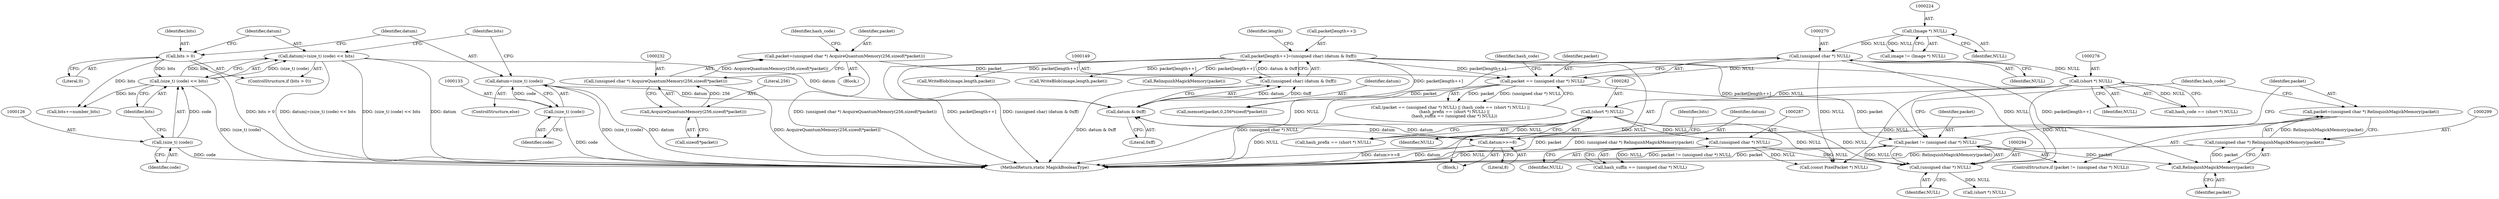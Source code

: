 digraph "0_ImageMagick6_19651f3db63fa1511ed83a348c4c82fa553f8d01@pointer" {
"1000296" [label="(Call,packet=(unsigned char *) RelinquishMagickMemory(packet))"];
"1000298" [label="(Call,(unsigned char *) RelinquishMagickMemory(packet))"];
"1000300" [label="(Call,RelinquishMagickMemory(packet))"];
"1000291" [label="(Call,packet != (unsigned char *) NULL)"];
"1000267" [label="(Call,packet == (unsigned char *) NULL)"];
"1000143" [label="(Call,packet[length++]=(unsigned char) (datum & 0xff))"];
"1000148" [label="(Call,(unsigned char) (datum & 0xff))"];
"1000150" [label="(Call,datum & 0xff)"];
"1000122" [label="(Call,datum|=(size_t) (code) << bits)"];
"1000124" [label="(Call,(size_t) (code) << bits)"];
"1000125" [label="(Call,(size_t) (code))"];
"1000119" [label="(Call,bits > 0)"];
"1000174" [label="(Call,datum>>=8)"];
"1000130" [label="(Call,datum=(size_t) (code))"];
"1000132" [label="(Call,(size_t) (code))"];
"1000229" [label="(Call,packet=(unsigned char *) AcquireQuantumMemory(256,sizeof(*packet)))"];
"1000231" [label="(Call,(unsigned char *) AcquireQuantumMemory(256,sizeof(*packet)))"];
"1000233" [label="(Call,AcquireQuantumMemory(256,sizeof(*packet)))"];
"1000269" [label="(Call,(unsigned char *) NULL)"];
"1000223" [label="(Call,(Image *) NULL)"];
"1000293" [label="(Call,(unsigned char *) NULL)"];
"1000281" [label="(Call,(short *) NULL)"];
"1000275" [label="(Call,(short *) NULL)"];
"1000286" [label="(Call,(unsigned char *) NULL)"];
"1000143" [label="(Call,packet[length++]=(unsigned char) (datum & 0xff))"];
"1000116" [label="(Block,)"];
"1000124" [label="(Call,(size_t) (code) << bits)"];
"1000267" [label="(Call,packet == (unsigned char *) NULL)"];
"1000283" [label="(Identifier,NULL)"];
"1000288" [label="(Identifier,NULL)"];
"1000239" [label="(Identifier,hash_code)"];
"1000275" [label="(Call,(short *) NULL)"];
"1000128" [label="(Identifier,bits)"];
"1000279" [label="(Call,hash_prefix == (short *) NULL)"];
"1000291" [label="(Call,packet != (unsigned char *) NULL)"];
"1000150" [label="(Call,datum & 0xff)"];
"1000277" [label="(Identifier,NULL)"];
"1000134" [label="(Identifier,code)"];
"1000118" [label="(ControlStructure,if (bits > 0))"];
"1000123" [label="(Identifier,datum)"];
"1000295" [label="(Identifier,NULL)"];
"1000342" [label="(Call,memset(packet,0,256*sizeof(*packet)))"];
"1000296" [label="(Call,packet=(unsigned char *) RelinquishMagickMemory(packet))"];
"1000286" [label="(Call,(unsigned char *) NULL)"];
"1000155" [label="(Identifier,length)"];
"1000152" [label="(Literal,0xff)"];
"1000125" [label="(Call,(size_t) (code))"];
"1000848" [label="(Call,RelinquishMagickMemory(packet))"];
"1000119" [label="(Call,bits > 0)"];
"1000174" [label="(Call,datum>>=8)"];
"1000230" [label="(Identifier,packet)"];
"1000292" [label="(Identifier,packet)"];
"1000142" [label="(Block,)"];
"1000120" [label="(Identifier,bits)"];
"1000852" [label="(MethodReturn,static MagickBooleanType)"];
"1000266" [label="(Call,(packet == (unsigned char *) NULL) || (hash_code == (short *) NULL) ||\n      (hash_prefix == (short *) NULL) ||\n      (hash_suffix == (unsigned char *) NULL))"];
"1000269" [label="(Call,(unsigned char *) NULL)"];
"1000129" [label="(ControlStructure,else)"];
"1000234" [label="(Literal,256)"];
"1000127" [label="(Identifier,code)"];
"1000144" [label="(Call,packet[length++])"];
"1000229" [label="(Call,packet=(unsigned char *) AcquireQuantumMemory(256,sizeof(*packet)))"];
"1000130" [label="(Call,datum=(size_t) (code))"];
"1000178" [label="(Identifier,bits)"];
"1000281" [label="(Call,(short *) NULL)"];
"1000176" [label="(Literal,8)"];
"1000233" [label="(Call,AcquireQuantumMemory(256,sizeof(*packet)))"];
"1000301" [label="(Identifier,packet)"];
"1000135" [label="(Call,bits+=number_bits)"];
"1000290" [label="(ControlStructure,if (packet != (unsigned char *) NULL))"];
"1000121" [label="(Literal,0)"];
"1000273" [label="(Call,hash_code == (short *) NULL)"];
"1000235" [label="(Call,sizeof(*packet))"];
"1000231" [label="(Call,(unsigned char *) AcquireQuantumMemory(256,sizeof(*packet)))"];
"1000221" [label="(Call,image != (Image *) NULL)"];
"1000284" [label="(Call,hash_suffix == (unsigned char *) NULL)"];
"1000175" [label="(Identifier,datum)"];
"1000298" [label="(Call,(unsigned char *) RelinquishMagickMemory(packet))"];
"1000148" [label="(Call,(unsigned char) (datum & 0xff))"];
"1000822" [label="(Call,WriteBlob(image,length,packet))"];
"1000297" [label="(Identifier,packet)"];
"1000271" [label="(Identifier,NULL)"];
"1000300" [label="(Call,RelinquishMagickMemory(packet))"];
"1000293" [label="(Call,(unsigned char *) NULL)"];
"1000132" [label="(Call,(size_t) (code))"];
"1000304" [label="(Identifier,hash_code)"];
"1000268" [label="(Identifier,packet)"];
"1000223" [label="(Call,(Image *) NULL)"];
"1000122" [label="(Call,datum|=(size_t) (code) << bits)"];
"1000225" [label="(Identifier,NULL)"];
"1000305" [label="(Call,(short *) NULL)"];
"1000131" [label="(Identifier,datum)"];
"1000167" [label="(Call,WriteBlob(image,length,packet))"];
"1000151" [label="(Identifier,datum)"];
"1000274" [label="(Identifier,hash_code)"];
"1000460" [label="(Call,(const PixelPacket *) NULL)"];
"1000136" [label="(Identifier,bits)"];
"1000296" -> "1000290"  [label="AST: "];
"1000296" -> "1000298"  [label="CFG: "];
"1000297" -> "1000296"  [label="AST: "];
"1000298" -> "1000296"  [label="AST: "];
"1000304" -> "1000296"  [label="CFG: "];
"1000296" -> "1000852"  [label="DDG: (unsigned char *) RelinquishMagickMemory(packet)"];
"1000296" -> "1000852"  [label="DDG: packet"];
"1000298" -> "1000296"  [label="DDG: RelinquishMagickMemory(packet)"];
"1000298" -> "1000300"  [label="CFG: "];
"1000299" -> "1000298"  [label="AST: "];
"1000300" -> "1000298"  [label="AST: "];
"1000298" -> "1000852"  [label="DDG: RelinquishMagickMemory(packet)"];
"1000300" -> "1000298"  [label="DDG: packet"];
"1000300" -> "1000301"  [label="CFG: "];
"1000301" -> "1000300"  [label="AST: "];
"1000291" -> "1000300"  [label="DDG: packet"];
"1000143" -> "1000300"  [label="DDG: packet[length++]"];
"1000291" -> "1000290"  [label="AST: "];
"1000291" -> "1000293"  [label="CFG: "];
"1000292" -> "1000291"  [label="AST: "];
"1000293" -> "1000291"  [label="AST: "];
"1000297" -> "1000291"  [label="CFG: "];
"1000304" -> "1000291"  [label="CFG: "];
"1000291" -> "1000852"  [label="DDG: packet != (unsigned char *) NULL"];
"1000291" -> "1000852"  [label="DDG: packet"];
"1000267" -> "1000291"  [label="DDG: packet"];
"1000143" -> "1000291"  [label="DDG: packet[length++]"];
"1000293" -> "1000291"  [label="DDG: NULL"];
"1000267" -> "1000266"  [label="AST: "];
"1000267" -> "1000269"  [label="CFG: "];
"1000268" -> "1000267"  [label="AST: "];
"1000269" -> "1000267"  [label="AST: "];
"1000274" -> "1000267"  [label="CFG: "];
"1000266" -> "1000267"  [label="CFG: "];
"1000267" -> "1000852"  [label="DDG: (unsigned char *) NULL"];
"1000267" -> "1000266"  [label="DDG: packet"];
"1000267" -> "1000266"  [label="DDG: (unsigned char *) NULL"];
"1000143" -> "1000267"  [label="DDG: packet[length++]"];
"1000229" -> "1000267"  [label="DDG: packet"];
"1000269" -> "1000267"  [label="DDG: NULL"];
"1000267" -> "1000342"  [label="DDG: packet"];
"1000143" -> "1000142"  [label="AST: "];
"1000143" -> "1000148"  [label="CFG: "];
"1000144" -> "1000143"  [label="AST: "];
"1000148" -> "1000143"  [label="AST: "];
"1000155" -> "1000143"  [label="CFG: "];
"1000143" -> "1000852"  [label="DDG: packet[length++]"];
"1000143" -> "1000852"  [label="DDG: (unsigned char) (datum & 0xff)"];
"1000148" -> "1000143"  [label="DDG: datum & 0xff"];
"1000143" -> "1000167"  [label="DDG: packet[length++]"];
"1000143" -> "1000342"  [label="DDG: packet[length++]"];
"1000143" -> "1000822"  [label="DDG: packet[length++]"];
"1000143" -> "1000848"  [label="DDG: packet[length++]"];
"1000148" -> "1000150"  [label="CFG: "];
"1000149" -> "1000148"  [label="AST: "];
"1000150" -> "1000148"  [label="AST: "];
"1000148" -> "1000852"  [label="DDG: datum & 0xff"];
"1000150" -> "1000148"  [label="DDG: datum"];
"1000150" -> "1000148"  [label="DDG: 0xff"];
"1000150" -> "1000152"  [label="CFG: "];
"1000151" -> "1000150"  [label="AST: "];
"1000152" -> "1000150"  [label="AST: "];
"1000122" -> "1000150"  [label="DDG: datum"];
"1000174" -> "1000150"  [label="DDG: datum"];
"1000130" -> "1000150"  [label="DDG: datum"];
"1000150" -> "1000174"  [label="DDG: datum"];
"1000122" -> "1000118"  [label="AST: "];
"1000122" -> "1000124"  [label="CFG: "];
"1000123" -> "1000122"  [label="AST: "];
"1000124" -> "1000122"  [label="AST: "];
"1000136" -> "1000122"  [label="CFG: "];
"1000122" -> "1000852"  [label="DDG: datum"];
"1000122" -> "1000852"  [label="DDG: datum|=(size_t) (code) << bits"];
"1000122" -> "1000852"  [label="DDG: (size_t) (code) << bits"];
"1000124" -> "1000122"  [label="DDG: (size_t) (code)"];
"1000124" -> "1000122"  [label="DDG: bits"];
"1000124" -> "1000128"  [label="CFG: "];
"1000125" -> "1000124"  [label="AST: "];
"1000128" -> "1000124"  [label="AST: "];
"1000124" -> "1000852"  [label="DDG: (size_t) (code)"];
"1000125" -> "1000124"  [label="DDG: code"];
"1000119" -> "1000124"  [label="DDG: bits"];
"1000124" -> "1000135"  [label="DDG: bits"];
"1000125" -> "1000127"  [label="CFG: "];
"1000126" -> "1000125"  [label="AST: "];
"1000127" -> "1000125"  [label="AST: "];
"1000128" -> "1000125"  [label="CFG: "];
"1000125" -> "1000852"  [label="DDG: code"];
"1000119" -> "1000118"  [label="AST: "];
"1000119" -> "1000121"  [label="CFG: "];
"1000120" -> "1000119"  [label="AST: "];
"1000121" -> "1000119"  [label="AST: "];
"1000123" -> "1000119"  [label="CFG: "];
"1000131" -> "1000119"  [label="CFG: "];
"1000119" -> "1000852"  [label="DDG: bits > 0"];
"1000119" -> "1000135"  [label="DDG: bits"];
"1000174" -> "1000142"  [label="AST: "];
"1000174" -> "1000176"  [label="CFG: "];
"1000175" -> "1000174"  [label="AST: "];
"1000176" -> "1000174"  [label="AST: "];
"1000178" -> "1000174"  [label="CFG: "];
"1000174" -> "1000852"  [label="DDG: datum"];
"1000174" -> "1000852"  [label="DDG: datum>>=8"];
"1000130" -> "1000129"  [label="AST: "];
"1000130" -> "1000132"  [label="CFG: "];
"1000131" -> "1000130"  [label="AST: "];
"1000132" -> "1000130"  [label="AST: "];
"1000136" -> "1000130"  [label="CFG: "];
"1000130" -> "1000852"  [label="DDG: (size_t) (code)"];
"1000130" -> "1000852"  [label="DDG: datum"];
"1000132" -> "1000130"  [label="DDG: code"];
"1000132" -> "1000134"  [label="CFG: "];
"1000133" -> "1000132"  [label="AST: "];
"1000134" -> "1000132"  [label="AST: "];
"1000132" -> "1000852"  [label="DDG: code"];
"1000229" -> "1000116"  [label="AST: "];
"1000229" -> "1000231"  [label="CFG: "];
"1000230" -> "1000229"  [label="AST: "];
"1000231" -> "1000229"  [label="AST: "];
"1000239" -> "1000229"  [label="CFG: "];
"1000229" -> "1000852"  [label="DDG: (unsigned char *) AcquireQuantumMemory(256,sizeof(*packet))"];
"1000231" -> "1000229"  [label="DDG: AcquireQuantumMemory(256,sizeof(*packet))"];
"1000231" -> "1000233"  [label="CFG: "];
"1000232" -> "1000231"  [label="AST: "];
"1000233" -> "1000231"  [label="AST: "];
"1000231" -> "1000852"  [label="DDG: AcquireQuantumMemory(256,sizeof(*packet))"];
"1000233" -> "1000231"  [label="DDG: 256"];
"1000233" -> "1000235"  [label="CFG: "];
"1000234" -> "1000233"  [label="AST: "];
"1000235" -> "1000233"  [label="AST: "];
"1000269" -> "1000271"  [label="CFG: "];
"1000270" -> "1000269"  [label="AST: "];
"1000271" -> "1000269"  [label="AST: "];
"1000269" -> "1000852"  [label="DDG: NULL"];
"1000223" -> "1000269"  [label="DDG: NULL"];
"1000269" -> "1000275"  [label="DDG: NULL"];
"1000269" -> "1000293"  [label="DDG: NULL"];
"1000269" -> "1000460"  [label="DDG: NULL"];
"1000223" -> "1000221"  [label="AST: "];
"1000223" -> "1000225"  [label="CFG: "];
"1000224" -> "1000223"  [label="AST: "];
"1000225" -> "1000223"  [label="AST: "];
"1000221" -> "1000223"  [label="CFG: "];
"1000223" -> "1000221"  [label="DDG: NULL"];
"1000293" -> "1000295"  [label="CFG: "];
"1000294" -> "1000293"  [label="AST: "];
"1000295" -> "1000293"  [label="AST: "];
"1000281" -> "1000293"  [label="DDG: NULL"];
"1000275" -> "1000293"  [label="DDG: NULL"];
"1000286" -> "1000293"  [label="DDG: NULL"];
"1000293" -> "1000305"  [label="DDG: NULL"];
"1000281" -> "1000279"  [label="AST: "];
"1000281" -> "1000283"  [label="CFG: "];
"1000282" -> "1000281"  [label="AST: "];
"1000283" -> "1000281"  [label="AST: "];
"1000279" -> "1000281"  [label="CFG: "];
"1000281" -> "1000852"  [label="DDG: NULL"];
"1000281" -> "1000279"  [label="DDG: NULL"];
"1000275" -> "1000281"  [label="DDG: NULL"];
"1000281" -> "1000286"  [label="DDG: NULL"];
"1000281" -> "1000460"  [label="DDG: NULL"];
"1000275" -> "1000273"  [label="AST: "];
"1000275" -> "1000277"  [label="CFG: "];
"1000276" -> "1000275"  [label="AST: "];
"1000277" -> "1000275"  [label="AST: "];
"1000273" -> "1000275"  [label="CFG: "];
"1000275" -> "1000852"  [label="DDG: NULL"];
"1000275" -> "1000273"  [label="DDG: NULL"];
"1000275" -> "1000460"  [label="DDG: NULL"];
"1000286" -> "1000284"  [label="AST: "];
"1000286" -> "1000288"  [label="CFG: "];
"1000287" -> "1000286"  [label="AST: "];
"1000288" -> "1000286"  [label="AST: "];
"1000284" -> "1000286"  [label="CFG: "];
"1000286" -> "1000852"  [label="DDG: NULL"];
"1000286" -> "1000284"  [label="DDG: NULL"];
"1000286" -> "1000460"  [label="DDG: NULL"];
}
